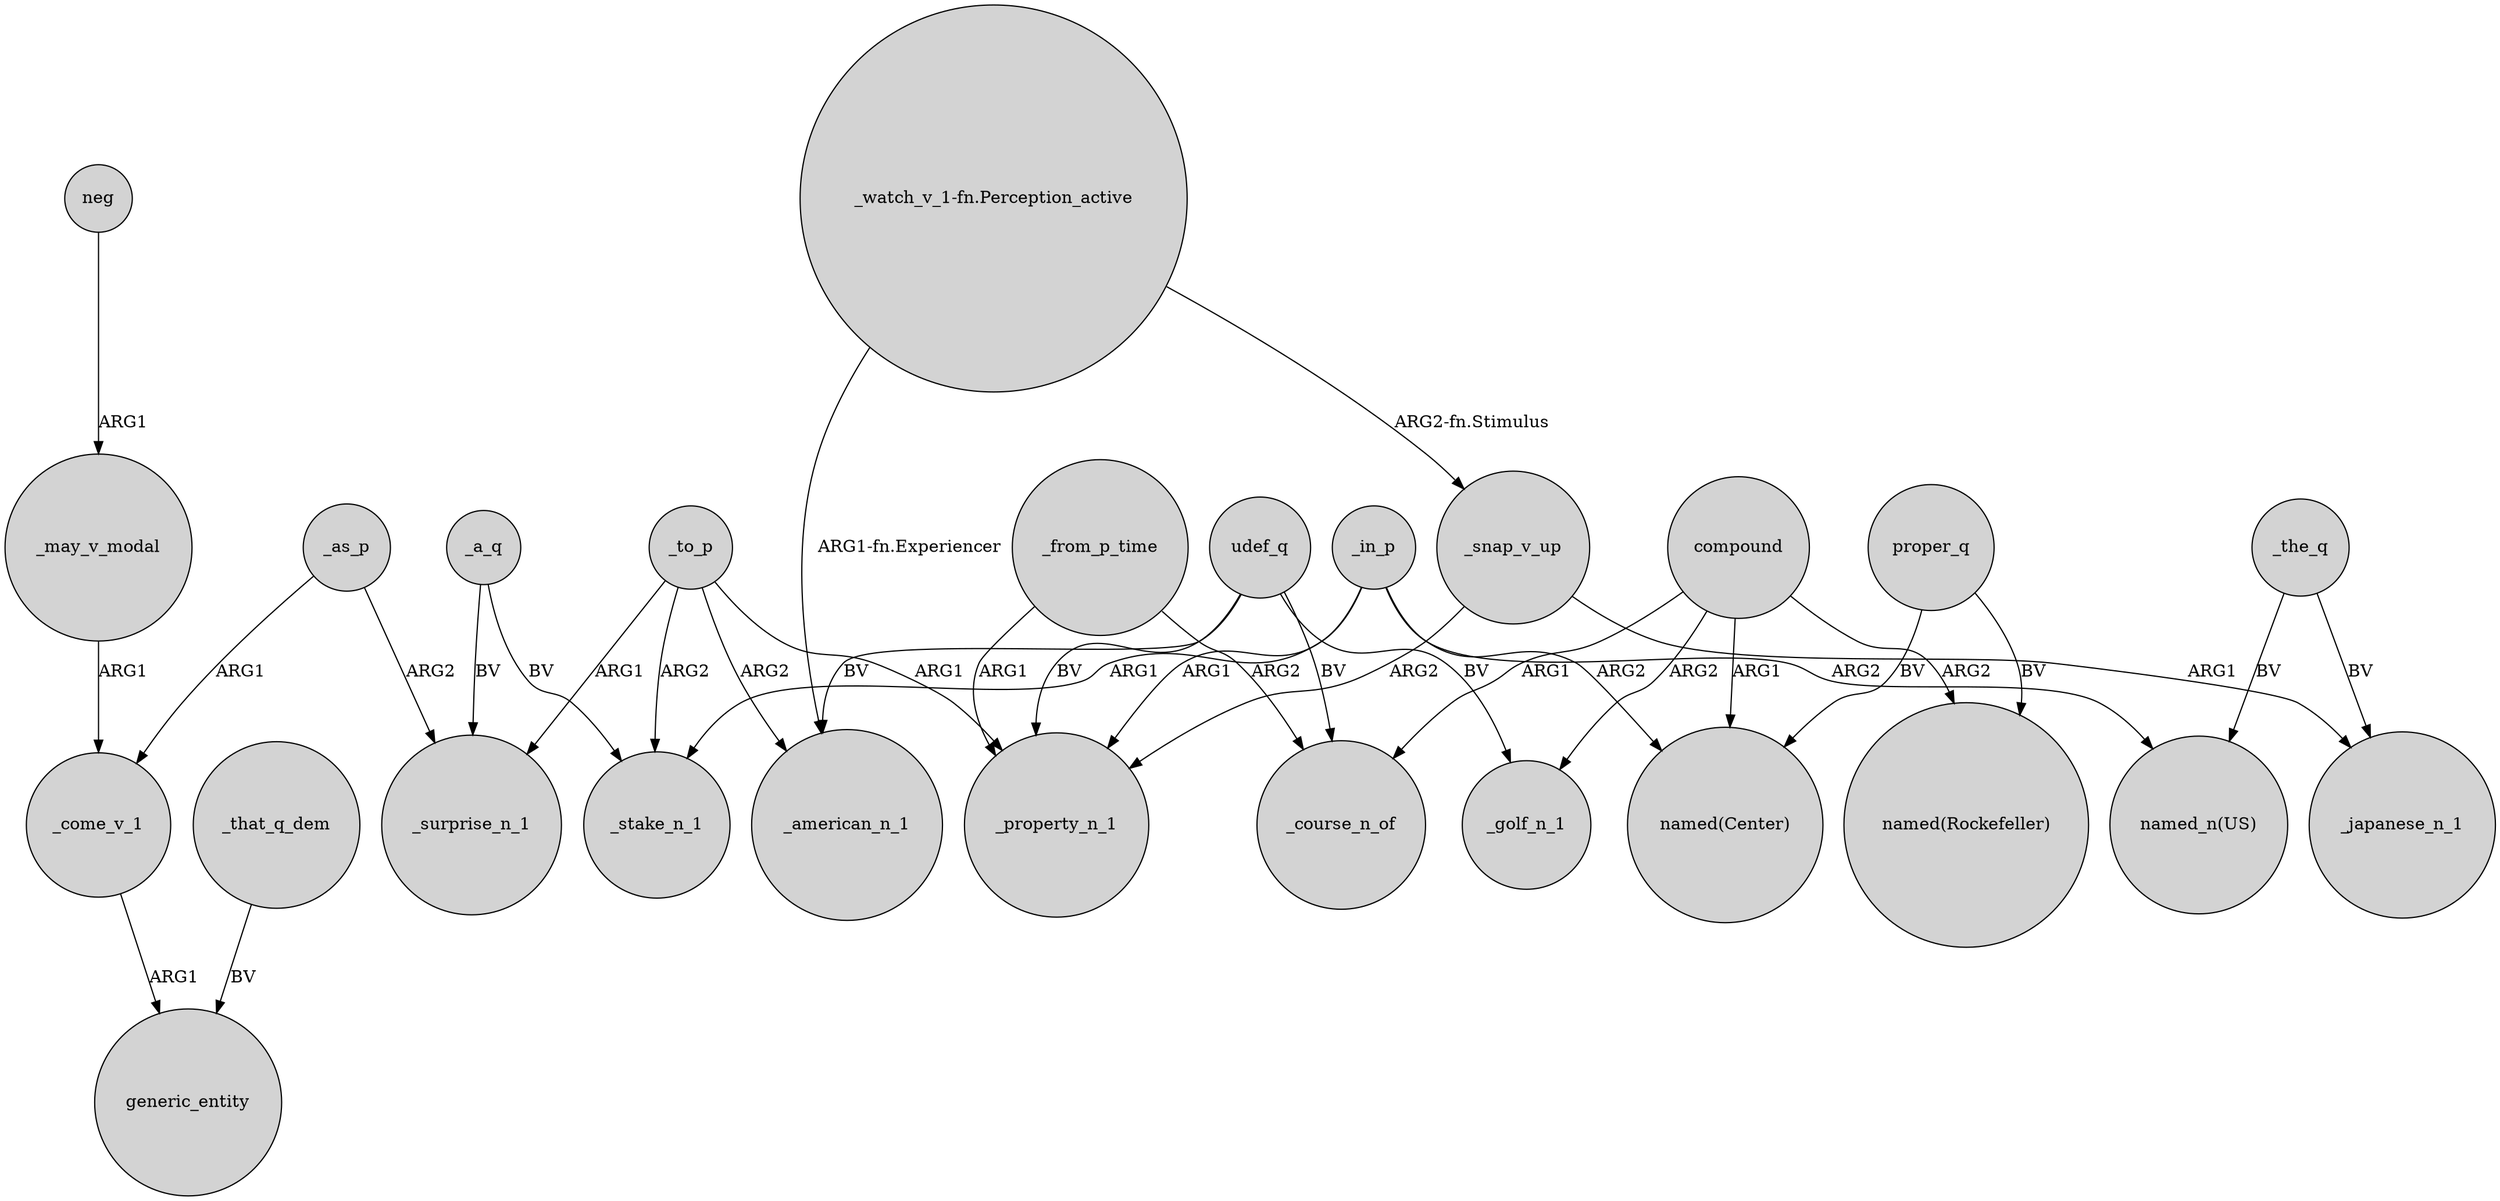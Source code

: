 digraph {
	node [shape=circle style=filled]
	_may_v_modal -> _come_v_1 [label=ARG1]
	_a_q -> _stake_n_1 [label=BV]
	compound -> "named(Rockefeller)" [label=ARG2]
	_that_q_dem -> generic_entity [label=BV]
	_as_p -> _surprise_n_1 [label=ARG2]
	neg -> _may_v_modal [label=ARG1]
	_from_p_time -> _property_n_1 [label=ARG1]
	_come_v_1 -> generic_entity [label=ARG1]
	_a_q -> _surprise_n_1 [label=BV]
	_in_p -> _property_n_1 [label=ARG1]
	udef_q -> _course_n_of [label=BV]
	_to_p -> _stake_n_1 [label=ARG2]
	_in_p -> "named(Center)" [label=ARG2]
	_in_p -> "named_n(US)" [label=ARG2]
	_to_p -> _surprise_n_1 [label=ARG1]
	_the_q -> "named_n(US)" [label=BV]
	_snap_v_up -> _property_n_1 [label=ARG2]
	_in_p -> _stake_n_1 [label=ARG1]
	_the_q -> _japanese_n_1 [label=BV]
	_as_p -> _come_v_1 [label=ARG1]
	proper_q -> "named(Rockefeller)" [label=BV]
	compound -> _course_n_of [label=ARG1]
	compound -> _golf_n_1 [label=ARG2]
	proper_q -> "named(Center)" [label=BV]
	_from_p_time -> _course_n_of [label=ARG2]
	udef_q -> _property_n_1 [label=BV]
	udef_q -> _american_n_1 [label=BV]
	"_watch_v_1-fn.Perception_active" -> _american_n_1 [label="ARG1-fn.Experiencer"]
	_to_p -> _american_n_1 [label=ARG2]
	"_watch_v_1-fn.Perception_active" -> _snap_v_up [label="ARG2-fn.Stimulus"]
	_to_p -> _property_n_1 [label=ARG1]
	compound -> "named(Center)" [label=ARG1]
	_snap_v_up -> _japanese_n_1 [label=ARG1]
	udef_q -> _golf_n_1 [label=BV]
}
